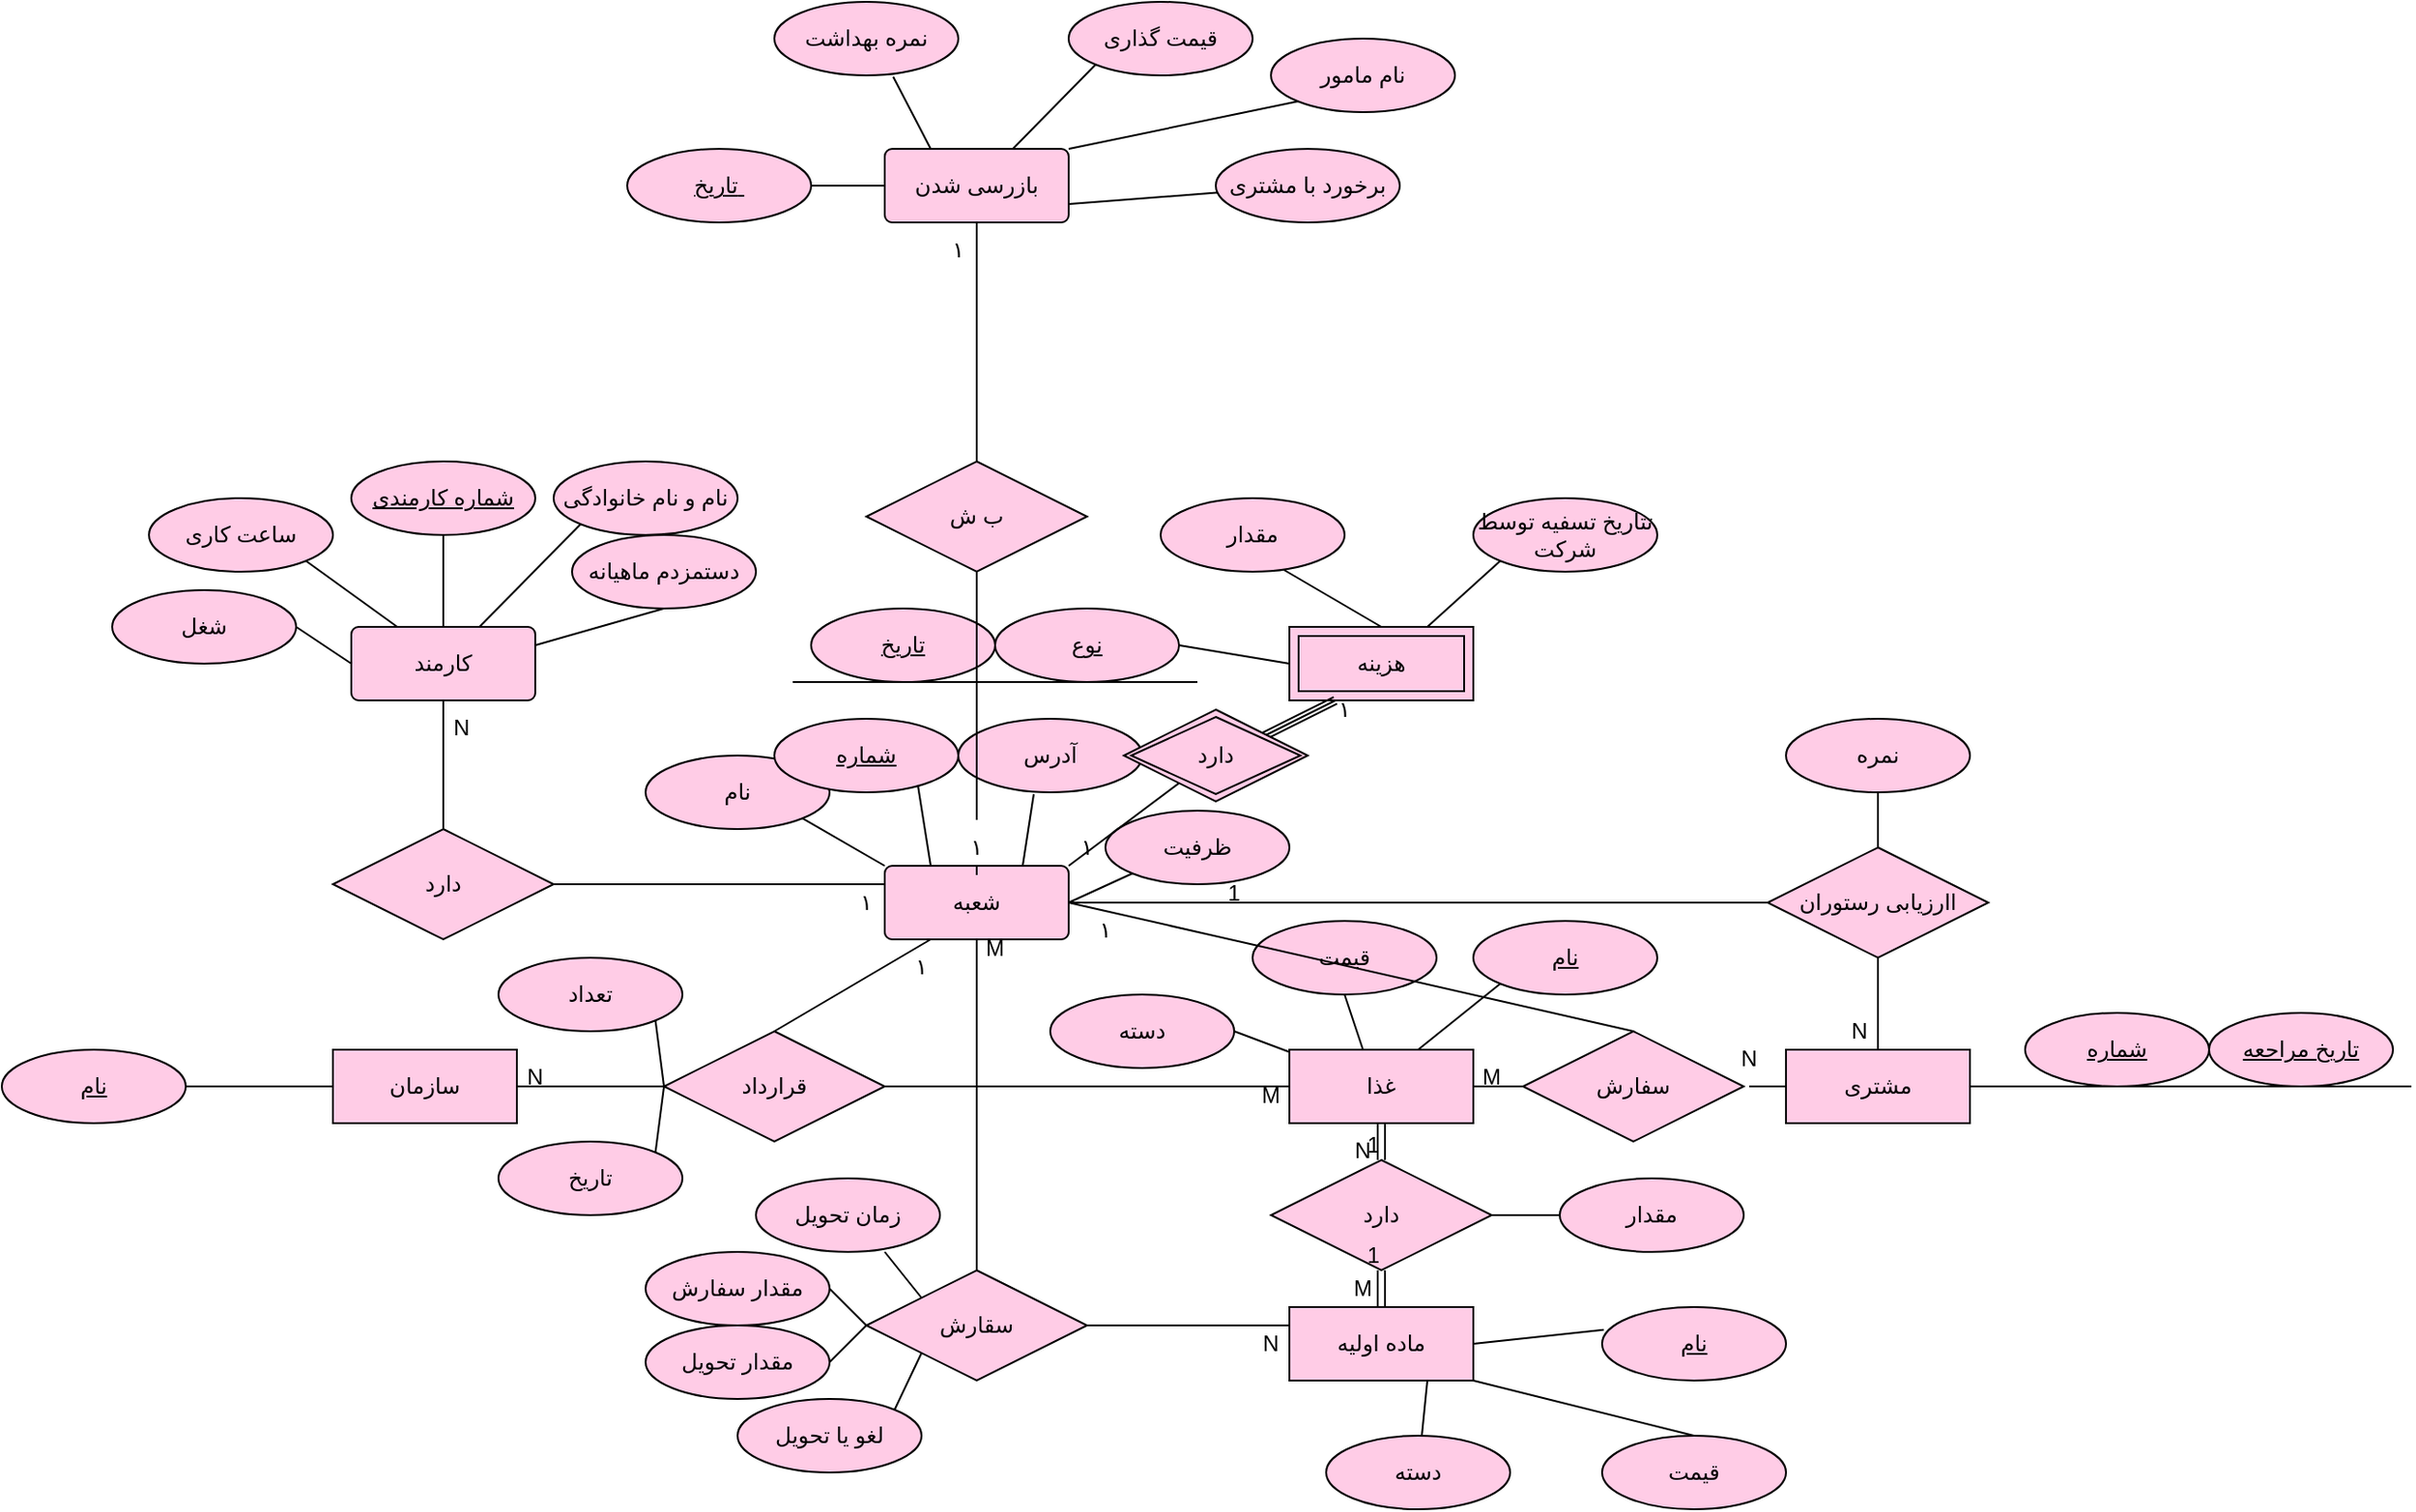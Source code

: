 <mxfile version="21.1.2" type="github">
  <diagram name="‫صفحه - 1‬" id="PZjCcUSYlcAa3TXQzlep">
    <mxGraphModel dx="1862" dy="1750" grid="1" gridSize="10" guides="1" tooltips="1" connect="1" arrows="1" fold="1" page="1" pageScale="1" pageWidth="827" pageHeight="1169" math="0" shadow="0">
      <root>
        <mxCell id="0" />
        <mxCell id="1" parent="0" />
        <mxCell id="0gLTv36TYnF1vi7v7U-2-1" value="شعبه" style="rounded=1;arcSize=10;whiteSpace=wrap;html=1;align=center;fillColor=#FFCCE6;" vertex="1" parent="1">
          <mxGeometry x="360" y="240" width="100" height="40" as="geometry" />
        </mxCell>
        <mxCell id="0gLTv36TYnF1vi7v7U-2-2" value="نام" style="ellipse;whiteSpace=wrap;html=1;align=center;fillColor=#FFCCE6;" vertex="1" parent="1">
          <mxGeometry x="230" y="180" width="100" height="40" as="geometry" />
        </mxCell>
        <mxCell id="0gLTv36TYnF1vi7v7U-2-3" value="ظرفیت" style="ellipse;whiteSpace=wrap;html=1;align=center;fillColor=#FFCCE6;" vertex="1" parent="1">
          <mxGeometry x="480" y="210" width="100" height="40" as="geometry" />
        </mxCell>
        <mxCell id="0gLTv36TYnF1vi7v7U-2-4" value="آدرس" style="ellipse;whiteSpace=wrap;html=1;align=center;fillColor=#FFCCE6;" vertex="1" parent="1">
          <mxGeometry x="400" y="160" width="100" height="40" as="geometry" />
        </mxCell>
        <mxCell id="0gLTv36TYnF1vi7v7U-2-5" value="شماره" style="ellipse;whiteSpace=wrap;html=1;align=center;fontStyle=4;fillColor=#FFCCE6;" vertex="1" parent="1">
          <mxGeometry x="300" y="160" width="100" height="40" as="geometry" />
        </mxCell>
        <mxCell id="0gLTv36TYnF1vi7v7U-2-6" value="" style="endArrow=none;html=1;rounded=0;exitX=1;exitY=1;exitDx=0;exitDy=0;entryX=0;entryY=0;entryDx=0;entryDy=0;fillColor=#FFCCE6;" edge="1" parent="1" source="0gLTv36TYnF1vi7v7U-2-2" target="0gLTv36TYnF1vi7v7U-2-1">
          <mxGeometry relative="1" as="geometry">
            <mxPoint x="330" y="260" as="sourcePoint" />
            <mxPoint x="490" y="260" as="targetPoint" />
          </mxGeometry>
        </mxCell>
        <mxCell id="0gLTv36TYnF1vi7v7U-2-7" value="" style="endArrow=none;html=1;rounded=0;exitX=0.78;exitY=0.9;exitDx=0;exitDy=0;exitPerimeter=0;entryX=0.25;entryY=0;entryDx=0;entryDy=0;fillColor=#FFCCE6;" edge="1" parent="1" source="0gLTv36TYnF1vi7v7U-2-5" target="0gLTv36TYnF1vi7v7U-2-1">
          <mxGeometry relative="1" as="geometry">
            <mxPoint x="330" y="330" as="sourcePoint" />
            <mxPoint x="490" y="330" as="targetPoint" />
          </mxGeometry>
        </mxCell>
        <mxCell id="0gLTv36TYnF1vi7v7U-2-8" value="" style="endArrow=none;html=1;rounded=0;exitX=0.41;exitY=1.025;exitDx=0;exitDy=0;exitPerimeter=0;entryX=0.75;entryY=0;entryDx=0;entryDy=0;fillColor=#FFCCE6;" edge="1" parent="1" source="0gLTv36TYnF1vi7v7U-2-4" target="0gLTv36TYnF1vi7v7U-2-1">
          <mxGeometry relative="1" as="geometry">
            <mxPoint x="330" y="330" as="sourcePoint" />
            <mxPoint x="490" y="330" as="targetPoint" />
          </mxGeometry>
        </mxCell>
        <mxCell id="0gLTv36TYnF1vi7v7U-2-9" value="" style="endArrow=none;html=1;rounded=0;exitX=0;exitY=1;exitDx=0;exitDy=0;entryX=1;entryY=0.5;entryDx=0;entryDy=0;fillColor=#FFCCE6;" edge="1" parent="1" source="0gLTv36TYnF1vi7v7U-2-3" target="0gLTv36TYnF1vi7v7U-2-1">
          <mxGeometry relative="1" as="geometry">
            <mxPoint x="330" y="330" as="sourcePoint" />
            <mxPoint x="490" y="330" as="targetPoint" />
          </mxGeometry>
        </mxCell>
        <mxCell id="0gLTv36TYnF1vi7v7U-2-10" value="غذا" style="whiteSpace=wrap;html=1;align=center;fillColor=#FFCCE6;" vertex="1" parent="1">
          <mxGeometry x="580" y="340" width="100" height="40" as="geometry" />
        </mxCell>
        <mxCell id="0gLTv36TYnF1vi7v7U-2-11" value="دسته" style="ellipse;whiteSpace=wrap;html=1;align=center;fillColor=#FFCCE6;" vertex="1" parent="1">
          <mxGeometry x="450" y="310" width="100" height="40" as="geometry" />
        </mxCell>
        <mxCell id="0gLTv36TYnF1vi7v7U-2-12" value="" style="endArrow=none;html=1;rounded=0;exitX=1;exitY=0.5;exitDx=0;exitDy=0;fillColor=#FFCCE6;" edge="1" parent="1" source="0gLTv36TYnF1vi7v7U-2-11" target="0gLTv36TYnF1vi7v7U-2-10">
          <mxGeometry relative="1" as="geometry">
            <mxPoint x="330" y="330" as="sourcePoint" />
            <mxPoint x="490" y="330" as="targetPoint" />
          </mxGeometry>
        </mxCell>
        <mxCell id="0gLTv36TYnF1vi7v7U-2-14" value="ماده اولیه" style="whiteSpace=wrap;html=1;align=center;fillColor=#FFCCE6;" vertex="1" parent="1">
          <mxGeometry x="580" y="480" width="100" height="40" as="geometry" />
        </mxCell>
        <mxCell id="0gLTv36TYnF1vi7v7U-2-15" value="دارد" style="shape=rhombus;perimeter=rhombusPerimeter;whiteSpace=wrap;html=1;align=center;fillColor=#FFCCE6;" vertex="1" parent="1">
          <mxGeometry x="570" y="400" width="120" height="60" as="geometry" />
        </mxCell>
        <mxCell id="0gLTv36TYnF1vi7v7U-2-17" value="" style="shape=link;html=1;rounded=0;exitX=0.5;exitY=0;exitDx=0;exitDy=0;entryX=0.5;entryY=1;entryDx=0;entryDy=0;fillColor=#FFCCE6;" edge="1" parent="1" source="0gLTv36TYnF1vi7v7U-2-14" target="0gLTv36TYnF1vi7v7U-2-15">
          <mxGeometry relative="1" as="geometry">
            <mxPoint x="330" y="330" as="sourcePoint" />
            <mxPoint x="490" y="330" as="targetPoint" />
          </mxGeometry>
        </mxCell>
        <mxCell id="0gLTv36TYnF1vi7v7U-2-18" value="1" style="resizable=0;html=1;whiteSpace=wrap;align=right;verticalAlign=bottom;fillColor=#FFCCE6;" connectable="0" vertex="1" parent="0gLTv36TYnF1vi7v7U-2-17">
          <mxGeometry x="1" relative="1" as="geometry" />
        </mxCell>
        <mxCell id="0gLTv36TYnF1vi7v7U-2-21" value="" style="shape=link;html=1;rounded=0;exitX=0.5;exitY=1;exitDx=0;exitDy=0;entryX=0.5;entryY=0;entryDx=0;entryDy=0;fillColor=#FFCCE6;" edge="1" parent="1" source="0gLTv36TYnF1vi7v7U-2-10" target="0gLTv36TYnF1vi7v7U-2-15">
          <mxGeometry relative="1" as="geometry">
            <mxPoint x="330" y="330" as="sourcePoint" />
            <mxPoint x="490" y="330" as="targetPoint" />
          </mxGeometry>
        </mxCell>
        <mxCell id="0gLTv36TYnF1vi7v7U-2-22" value="1" style="resizable=0;html=1;whiteSpace=wrap;align=right;verticalAlign=bottom;fillColor=#FFCCE6;" connectable="0" vertex="1" parent="0gLTv36TYnF1vi7v7U-2-21">
          <mxGeometry x="1" relative="1" as="geometry" />
        </mxCell>
        <mxCell id="0gLTv36TYnF1vi7v7U-2-23" value="مقدار" style="ellipse;whiteSpace=wrap;html=1;align=center;fillColor=#FFCCE6;" vertex="1" parent="1">
          <mxGeometry x="727" y="410" width="100" height="40" as="geometry" />
        </mxCell>
        <mxCell id="0gLTv36TYnF1vi7v7U-2-24" value="" style="endArrow=none;html=1;rounded=0;exitX=1;exitY=0.5;exitDx=0;exitDy=0;entryX=0;entryY=0.5;entryDx=0;entryDy=0;fillColor=#FFCCE6;" edge="1" parent="1" source="0gLTv36TYnF1vi7v7U-2-15" target="0gLTv36TYnF1vi7v7U-2-23">
          <mxGeometry relative="1" as="geometry">
            <mxPoint x="460" y="320" as="sourcePoint" />
            <mxPoint x="620" y="320" as="targetPoint" />
          </mxGeometry>
        </mxCell>
        <mxCell id="0gLTv36TYnF1vi7v7U-2-25" value="سقارش" style="shape=rhombus;perimeter=rhombusPerimeter;whiteSpace=wrap;html=1;align=center;fillColor=#FFCCE6;" vertex="1" parent="1">
          <mxGeometry x="350" y="460" width="120" height="60" as="geometry" />
        </mxCell>
        <mxCell id="0gLTv36TYnF1vi7v7U-2-26" value="" style="endArrow=none;html=1;rounded=0;exitX=0.5;exitY=1;exitDx=0;exitDy=0;entryX=0.5;entryY=0;entryDx=0;entryDy=0;fillColor=#FFCCE6;" edge="1" parent="1" source="0gLTv36TYnF1vi7v7U-2-1" target="0gLTv36TYnF1vi7v7U-2-25">
          <mxGeometry relative="1" as="geometry">
            <mxPoint x="460" y="320" as="sourcePoint" />
            <mxPoint x="620" y="320" as="targetPoint" />
          </mxGeometry>
        </mxCell>
        <mxCell id="0gLTv36TYnF1vi7v7U-2-27" value="" style="endArrow=none;html=1;rounded=0;exitX=1;exitY=0.5;exitDx=0;exitDy=0;fillColor=#FFCCE6;" edge="1" parent="1" source="0gLTv36TYnF1vi7v7U-2-25">
          <mxGeometry relative="1" as="geometry">
            <mxPoint x="460" y="320" as="sourcePoint" />
            <mxPoint x="580" y="490" as="targetPoint" />
          </mxGeometry>
        </mxCell>
        <mxCell id="0gLTv36TYnF1vi7v7U-2-28" value="لغو یا تحویل" style="ellipse;whiteSpace=wrap;html=1;align=center;fillColor=#FFCCE6;" vertex="1" parent="1">
          <mxGeometry x="280" y="530" width="100" height="40" as="geometry" />
        </mxCell>
        <mxCell id="0gLTv36TYnF1vi7v7U-2-29" value="زمان تحویل" style="ellipse;whiteSpace=wrap;html=1;align=center;fillColor=#FFCCE6;" vertex="1" parent="1">
          <mxGeometry x="290" y="410" width="100" height="40" as="geometry" />
        </mxCell>
        <mxCell id="0gLTv36TYnF1vi7v7U-2-30" value="مقدار تحویل" style="ellipse;whiteSpace=wrap;html=1;align=center;fillColor=#FFCCE6;" vertex="1" parent="1">
          <mxGeometry x="230" y="490" width="100" height="40" as="geometry" />
        </mxCell>
        <mxCell id="0gLTv36TYnF1vi7v7U-2-31" value="مقدار سفارش" style="ellipse;whiteSpace=wrap;html=1;align=center;fillColor=#FFCCE6;" vertex="1" parent="1">
          <mxGeometry x="230" y="450" width="100" height="40" as="geometry" />
        </mxCell>
        <mxCell id="0gLTv36TYnF1vi7v7U-2-32" value="" style="endArrow=none;html=1;rounded=0;entryX=0;entryY=0;entryDx=0;entryDy=0;fillColor=#FFCCE6;" edge="1" parent="1" target="0gLTv36TYnF1vi7v7U-2-25">
          <mxGeometry relative="1" as="geometry">
            <mxPoint x="360" y="450" as="sourcePoint" />
            <mxPoint x="610" y="390" as="targetPoint" />
          </mxGeometry>
        </mxCell>
        <mxCell id="0gLTv36TYnF1vi7v7U-2-33" value="" style="endArrow=none;html=1;rounded=0;exitX=1;exitY=0.5;exitDx=0;exitDy=0;entryX=0;entryY=0.5;entryDx=0;entryDy=0;fillColor=#FFCCE6;" edge="1" parent="1" source="0gLTv36TYnF1vi7v7U-2-31" target="0gLTv36TYnF1vi7v7U-2-25">
          <mxGeometry relative="1" as="geometry">
            <mxPoint x="450" y="390" as="sourcePoint" />
            <mxPoint x="610" y="390" as="targetPoint" />
          </mxGeometry>
        </mxCell>
        <mxCell id="0gLTv36TYnF1vi7v7U-2-34" value="" style="endArrow=none;html=1;rounded=0;exitX=1;exitY=0.5;exitDx=0;exitDy=0;entryX=0;entryY=0.5;entryDx=0;entryDy=0;fillColor=#FFCCE6;" edge="1" parent="1" source="0gLTv36TYnF1vi7v7U-2-30" target="0gLTv36TYnF1vi7v7U-2-25">
          <mxGeometry relative="1" as="geometry">
            <mxPoint x="450" y="390" as="sourcePoint" />
            <mxPoint x="610" y="390" as="targetPoint" />
          </mxGeometry>
        </mxCell>
        <mxCell id="0gLTv36TYnF1vi7v7U-2-35" value="" style="endArrow=none;html=1;rounded=0;exitX=1;exitY=0;exitDx=0;exitDy=0;entryX=0;entryY=1;entryDx=0;entryDy=0;fillColor=#FFCCE6;" edge="1" parent="1" source="0gLTv36TYnF1vi7v7U-2-28" target="0gLTv36TYnF1vi7v7U-2-25">
          <mxGeometry relative="1" as="geometry">
            <mxPoint x="450" y="390" as="sourcePoint" />
            <mxPoint x="610" y="390" as="targetPoint" />
          </mxGeometry>
        </mxCell>
        <mxCell id="0gLTv36TYnF1vi7v7U-2-36" value="قیمت" style="ellipse;whiteSpace=wrap;html=1;align=center;fillColor=#FFCCE6;" vertex="1" parent="1">
          <mxGeometry x="560" y="270" width="100" height="40" as="geometry" />
        </mxCell>
        <mxCell id="0gLTv36TYnF1vi7v7U-2-37" value="نام" style="ellipse;whiteSpace=wrap;html=1;align=center;fontStyle=4;fillColor=#FFCCE6;" vertex="1" parent="1">
          <mxGeometry x="680" y="270" width="100" height="40" as="geometry" />
        </mxCell>
        <mxCell id="0gLTv36TYnF1vi7v7U-2-38" value="" style="endArrow=none;html=1;rounded=0;exitX=0.5;exitY=1;exitDx=0;exitDy=0;fillColor=#FFCCE6;" edge="1" parent="1" source="0gLTv36TYnF1vi7v7U-2-36">
          <mxGeometry relative="1" as="geometry">
            <mxPoint x="450" y="390" as="sourcePoint" />
            <mxPoint x="620" y="340" as="targetPoint" />
          </mxGeometry>
        </mxCell>
        <mxCell id="0gLTv36TYnF1vi7v7U-2-39" value="" style="endArrow=none;html=1;rounded=0;exitX=0;exitY=1;exitDx=0;exitDy=0;fillColor=#FFCCE6;" edge="1" parent="1" source="0gLTv36TYnF1vi7v7U-2-37">
          <mxGeometry relative="1" as="geometry">
            <mxPoint x="450" y="390" as="sourcePoint" />
            <mxPoint x="650" y="340" as="targetPoint" />
          </mxGeometry>
        </mxCell>
        <mxCell id="0gLTv36TYnF1vi7v7U-2-40" value="مشتری" style="whiteSpace=wrap;html=1;align=center;fillColor=#FFCCE6;" vertex="1" parent="1">
          <mxGeometry x="850" y="340" width="100" height="40" as="geometry" />
        </mxCell>
        <mxCell id="0gLTv36TYnF1vi7v7U-2-41" value="سفارش" style="shape=rhombus;perimeter=rhombusPerimeter;whiteSpace=wrap;html=1;align=center;fillColor=#FFCCE6;" vertex="1" parent="1">
          <mxGeometry x="707" y="330" width="120" height="60" as="geometry" />
        </mxCell>
        <mxCell id="0gLTv36TYnF1vi7v7U-2-42" value="" style="endArrow=none;html=1;rounded=0;exitX=1;exitY=0.5;exitDx=0;exitDy=0;fillColor=#FFCCE6;" edge="1" parent="1" source="0gLTv36TYnF1vi7v7U-2-10" target="0gLTv36TYnF1vi7v7U-2-41">
          <mxGeometry relative="1" as="geometry">
            <mxPoint x="450" y="390" as="sourcePoint" />
            <mxPoint x="610" y="390" as="targetPoint" />
          </mxGeometry>
        </mxCell>
        <mxCell id="0gLTv36TYnF1vi7v7U-2-43" value="" style="endArrow=none;html=1;rounded=0;entryX=0;entryY=0.5;entryDx=0;entryDy=0;fillColor=#FFCCE6;" edge="1" parent="1" target="0gLTv36TYnF1vi7v7U-2-40">
          <mxGeometry relative="1" as="geometry">
            <mxPoint x="830" y="360" as="sourcePoint" />
            <mxPoint x="610" y="390" as="targetPoint" />
          </mxGeometry>
        </mxCell>
        <mxCell id="0gLTv36TYnF1vi7v7U-2-44" value="اارزیابی رستوران" style="shape=rhombus;perimeter=rhombusPerimeter;whiteSpace=wrap;html=1;align=center;fillColor=#FFCCE6;" vertex="1" parent="1">
          <mxGeometry x="840" y="230" width="120" height="60" as="geometry" />
        </mxCell>
        <mxCell id="0gLTv36TYnF1vi7v7U-2-45" value="" style="endArrow=none;html=1;rounded=0;exitX=1;exitY=0.5;exitDx=0;exitDy=0;entryX=0;entryY=0.5;entryDx=0;entryDy=0;fillColor=#FFCCE6;" edge="1" parent="1" source="0gLTv36TYnF1vi7v7U-2-1" target="0gLTv36TYnF1vi7v7U-2-44">
          <mxGeometry relative="1" as="geometry">
            <mxPoint x="450" y="390" as="sourcePoint" />
            <mxPoint x="610" y="390" as="targetPoint" />
          </mxGeometry>
        </mxCell>
        <mxCell id="0gLTv36TYnF1vi7v7U-2-46" value="" style="endArrow=none;html=1;rounded=0;exitX=0.5;exitY=1;exitDx=0;exitDy=0;entryX=0.5;entryY=0;entryDx=0;entryDy=0;fillColor=#FFCCE6;" edge="1" parent="1" source="0gLTv36TYnF1vi7v7U-2-44" target="0gLTv36TYnF1vi7v7U-2-40">
          <mxGeometry relative="1" as="geometry">
            <mxPoint x="450" y="390" as="sourcePoint" />
            <mxPoint x="610" y="390" as="targetPoint" />
          </mxGeometry>
        </mxCell>
        <mxCell id="0gLTv36TYnF1vi7v7U-2-47" value="نمره" style="ellipse;whiteSpace=wrap;html=1;align=center;fillColor=#FFCCE6;" vertex="1" parent="1">
          <mxGeometry x="850" y="160" width="100" height="40" as="geometry" />
        </mxCell>
        <mxCell id="0gLTv36TYnF1vi7v7U-2-48" value="" style="endArrow=none;html=1;rounded=0;exitX=0.5;exitY=1;exitDx=0;exitDy=0;entryX=0.5;entryY=0;entryDx=0;entryDy=0;fillColor=#FFCCE6;" edge="1" parent="1" source="0gLTv36TYnF1vi7v7U-2-47" target="0gLTv36TYnF1vi7v7U-2-44">
          <mxGeometry relative="1" as="geometry">
            <mxPoint x="450" y="390" as="sourcePoint" />
            <mxPoint x="610" y="390" as="targetPoint" />
          </mxGeometry>
        </mxCell>
        <mxCell id="0gLTv36TYnF1vi7v7U-2-49" value="سازمان" style="whiteSpace=wrap;html=1;align=center;fillColor=#FFCCE6;" vertex="1" parent="1">
          <mxGeometry x="60" y="340" width="100" height="40" as="geometry" />
        </mxCell>
        <mxCell id="0gLTv36TYnF1vi7v7U-2-50" value="قرارداد" style="shape=rhombus;perimeter=rhombusPerimeter;whiteSpace=wrap;html=1;align=center;fillColor=#FFCCE6;" vertex="1" parent="1">
          <mxGeometry x="240" y="330" width="120" height="60" as="geometry" />
        </mxCell>
        <mxCell id="0gLTv36TYnF1vi7v7U-2-51" value="" style="endArrow=none;html=1;rounded=0;exitX=1;exitY=0.5;exitDx=0;exitDy=0;entryX=0;entryY=0.5;entryDx=0;entryDy=0;fillColor=#FFCCE6;" edge="1" parent="1" source="0gLTv36TYnF1vi7v7U-2-49" target="0gLTv36TYnF1vi7v7U-2-50">
          <mxGeometry relative="1" as="geometry">
            <mxPoint x="290" y="290" as="sourcePoint" />
            <mxPoint x="450" y="290" as="targetPoint" />
          </mxGeometry>
        </mxCell>
        <mxCell id="0gLTv36TYnF1vi7v7U-2-52" value="" style="endArrow=none;html=1;rounded=0;exitX=1;exitY=0.5;exitDx=0;exitDy=0;entryX=0;entryY=0.5;entryDx=0;entryDy=0;fillColor=#FFCCE6;" edge="1" parent="1" source="0gLTv36TYnF1vi7v7U-2-50" target="0gLTv36TYnF1vi7v7U-2-10">
          <mxGeometry relative="1" as="geometry">
            <mxPoint x="290" y="290" as="sourcePoint" />
            <mxPoint x="450" y="290" as="targetPoint" />
          </mxGeometry>
        </mxCell>
        <mxCell id="0gLTv36TYnF1vi7v7U-2-53" value="" style="endArrow=none;html=1;rounded=0;exitX=0.5;exitY=0;exitDx=0;exitDy=0;entryX=0.25;entryY=1;entryDx=0;entryDy=0;fillColor=#FFCCE6;" edge="1" parent="1" source="0gLTv36TYnF1vi7v7U-2-50" target="0gLTv36TYnF1vi7v7U-2-1">
          <mxGeometry relative="1" as="geometry">
            <mxPoint x="290" y="290" as="sourcePoint" />
            <mxPoint x="450" y="290" as="targetPoint" />
          </mxGeometry>
        </mxCell>
        <mxCell id="0gLTv36TYnF1vi7v7U-2-54" value="" style="endArrow=none;html=1;rounded=0;entryX=0.5;entryY=0;entryDx=0;entryDy=0;fillColor=#FFCCE6;" edge="1" parent="1" target="0gLTv36TYnF1vi7v7U-2-41">
          <mxGeometry relative="1" as="geometry">
            <mxPoint x="460" y="260" as="sourcePoint" />
            <mxPoint x="640" y="290" as="targetPoint" />
          </mxGeometry>
        </mxCell>
        <mxCell id="0gLTv36TYnF1vi7v7U-2-55" value="تاریخ" style="ellipse;whiteSpace=wrap;html=1;align=center;fillColor=#FFCCE6;" vertex="1" parent="1">
          <mxGeometry x="150" y="390" width="100" height="40" as="geometry" />
        </mxCell>
        <mxCell id="0gLTv36TYnF1vi7v7U-2-56" value="تعداد" style="ellipse;whiteSpace=wrap;html=1;align=center;fillColor=#FFCCE6;" vertex="1" parent="1">
          <mxGeometry x="150" y="290" width="100" height="40" as="geometry" />
        </mxCell>
        <mxCell id="0gLTv36TYnF1vi7v7U-2-57" value="" style="endArrow=none;html=1;rounded=0;exitX=1;exitY=0;exitDx=0;exitDy=0;entryX=1;entryY=1;entryDx=0;entryDy=0;fillColor=#FFCCE6;" edge="1" parent="1" source="0gLTv36TYnF1vi7v7U-2-55" target="0gLTv36TYnF1vi7v7U-2-56">
          <mxGeometry relative="1" as="geometry">
            <mxPoint x="420" y="420" as="sourcePoint" />
            <mxPoint x="270" y="310" as="targetPoint" />
            <Array as="points">
              <mxPoint x="240" y="360" />
            </Array>
          </mxGeometry>
        </mxCell>
        <mxCell id="0gLTv36TYnF1vi7v7U-2-58" value="هزینه" style="whiteSpace=wrap;html=1;align=center;fillColor=#FFCCE6;" vertex="1" parent="1">
          <mxGeometry x="580" y="110" width="100" height="40" as="geometry" />
        </mxCell>
        <mxCell id="0gLTv36TYnF1vi7v7U-2-60" value="نوع" style="ellipse;whiteSpace=wrap;html=1;align=center;fontStyle=4;fillColor=#FFCCE6;" vertex="1" parent="1">
          <mxGeometry x="420" y="100" width="100" height="40" as="geometry" />
        </mxCell>
        <mxCell id="0gLTv36TYnF1vi7v7U-2-61" value="تاریخ" style="ellipse;whiteSpace=wrap;html=1;align=center;fontStyle=4;fillColor=#FFCCE6;" vertex="1" parent="1">
          <mxGeometry x="320" y="100" width="100" height="40" as="geometry" />
        </mxCell>
        <mxCell id="0gLTv36TYnF1vi7v7U-2-62" value="مقدار" style="ellipse;whiteSpace=wrap;html=1;align=center;fillColor=#FFCCE6;" vertex="1" parent="1">
          <mxGeometry x="510" y="40" width="100" height="40" as="geometry" />
        </mxCell>
        <mxCell id="0gLTv36TYnF1vi7v7U-2-63" value="" style="endArrow=none;html=1;rounded=0;exitX=1;exitY=0.5;exitDx=0;exitDy=0;entryX=0;entryY=0.5;entryDx=0;entryDy=0;fillColor=#FFCCE6;" edge="1" parent="1" source="0gLTv36TYnF1vi7v7U-2-60" target="0gLTv36TYnF1vi7v7U-2-58">
          <mxGeometry relative="1" as="geometry">
            <mxPoint x="420" y="260" as="sourcePoint" />
            <mxPoint x="580" y="260" as="targetPoint" />
          </mxGeometry>
        </mxCell>
        <mxCell id="0gLTv36TYnF1vi7v7U-2-64" value="" style="endArrow=none;html=1;rounded=0;exitX=0.67;exitY=0.975;exitDx=0;exitDy=0;exitPerimeter=0;entryX=0.5;entryY=0;entryDx=0;entryDy=0;fillColor=#FFCCE6;" edge="1" parent="1" source="0gLTv36TYnF1vi7v7U-2-62" target="0gLTv36TYnF1vi7v7U-2-58">
          <mxGeometry relative="1" as="geometry">
            <mxPoint x="420" y="260" as="sourcePoint" />
            <mxPoint x="580" y="260" as="targetPoint" />
          </mxGeometry>
        </mxCell>
        <mxCell id="0gLTv36TYnF1vi7v7U-2-65" value="" style="endArrow=none;html=1;rounded=0;fillColor=#FFCCE6;" edge="1" parent="1">
          <mxGeometry relative="1" as="geometry">
            <mxPoint x="310" y="140" as="sourcePoint" />
            <mxPoint x="530" y="140" as="targetPoint" />
          </mxGeometry>
        </mxCell>
        <mxCell id="0gLTv36TYnF1vi7v7U-2-66" value="" style="endArrow=none;html=1;rounded=0;exitX=1;exitY=0;exitDx=0;exitDy=0;fillColor=#FFCCE6;" edge="1" parent="1" source="0gLTv36TYnF1vi7v7U-2-1">
          <mxGeometry relative="1" as="geometry">
            <mxPoint x="420" y="260" as="sourcePoint" />
            <mxPoint x="522.609" y="193.043" as="targetPoint" />
          </mxGeometry>
        </mxCell>
        <mxCell id="0gLTv36TYnF1vi7v7U-2-68" value="" style="endArrow=none;html=1;rounded=0;exitX=1;exitY=0;exitDx=0;exitDy=0;entryX=0.25;entryY=1;entryDx=0;entryDy=0;fillColor=#FFCCE6;" edge="1" parent="1" target="0gLTv36TYnF1vi7v7U-2-58">
          <mxGeometry relative="1" as="geometry">
            <mxPoint x="565" y="170" as="sourcePoint" />
            <mxPoint x="580" y="260" as="targetPoint" />
          </mxGeometry>
        </mxCell>
        <mxCell id="0gLTv36TYnF1vi7v7U-2-69" value="تتاریخ تسفیه توسط شرکت" style="ellipse;whiteSpace=wrap;html=1;align=center;fillColor=#FFCCE6;" vertex="1" parent="1">
          <mxGeometry x="680" y="40" width="100" height="40" as="geometry" />
        </mxCell>
        <mxCell id="0gLTv36TYnF1vi7v7U-2-70" value="" style="endArrow=none;html=1;rounded=0;exitX=0.75;exitY=0;exitDx=0;exitDy=0;entryX=0;entryY=1;entryDx=0;entryDy=0;fillColor=#FFCCE6;" edge="1" parent="1" source="0gLTv36TYnF1vi7v7U-2-58" target="0gLTv36TYnF1vi7v7U-2-69">
          <mxGeometry relative="1" as="geometry">
            <mxPoint x="420" y="250" as="sourcePoint" />
            <mxPoint x="580" y="250" as="targetPoint" />
          </mxGeometry>
        </mxCell>
        <mxCell id="0gLTv36TYnF1vi7v7U-2-71" value="هزینه" style="shape=ext;margin=3;double=1;whiteSpace=wrap;html=1;align=center;fillColor=#FFCCE6;" vertex="1" parent="1">
          <mxGeometry x="580" y="110" width="100" height="40" as="geometry" />
        </mxCell>
        <mxCell id="0gLTv36TYnF1vi7v7U-2-72" value="" style="shape=link;html=1;rounded=0;exitX=1;exitY=0;exitDx=0;exitDy=0;entryX=0.25;entryY=1;entryDx=0;entryDy=0;fillColor=#FFCCE6;" edge="1" parent="1" target="0gLTv36TYnF1vi7v7U-2-71">
          <mxGeometry relative="1" as="geometry">
            <mxPoint x="565" y="170" as="sourcePoint" />
            <mxPoint x="580" y="250" as="targetPoint" />
          </mxGeometry>
        </mxCell>
        <mxCell id="0gLTv36TYnF1vi7v7U-2-75" value="دارد" style="shape=rhombus;double=1;perimeter=rhombusPerimeter;whiteSpace=wrap;html=1;align=center;fillColor=#FFCCE6;" vertex="1" parent="1">
          <mxGeometry x="490" y="155" width="100" height="50" as="geometry" />
        </mxCell>
        <mxCell id="0gLTv36TYnF1vi7v7U-2-76" value="کارمند" style="rounded=1;arcSize=10;whiteSpace=wrap;html=1;align=center;fillColor=#FFCCE6;" vertex="1" parent="1">
          <mxGeometry x="70" y="110" width="100" height="40" as="geometry" />
        </mxCell>
        <mxCell id="0gLTv36TYnF1vi7v7U-2-77" value="نام و نام خانوادگی" style="ellipse;whiteSpace=wrap;html=1;align=center;fillColor=#FFCCE6;" vertex="1" parent="1">
          <mxGeometry x="180" y="20" width="100" height="40" as="geometry" />
        </mxCell>
        <mxCell id="0gLTv36TYnF1vi7v7U-2-78" value="شماره کارمندی" style="ellipse;whiteSpace=wrap;html=1;align=center;fontStyle=4;fillColor=#FFCCE6;" vertex="1" parent="1">
          <mxGeometry x="70" y="20" width="100" height="40" as="geometry" />
        </mxCell>
        <mxCell id="0gLTv36TYnF1vi7v7U-2-79" value="شغل" style="ellipse;whiteSpace=wrap;html=1;align=center;fillColor=#FFCCE6;" vertex="1" parent="1">
          <mxGeometry x="-60" y="90" width="100" height="40" as="geometry" />
        </mxCell>
        <mxCell id="0gLTv36TYnF1vi7v7U-2-80" value="ساعت کاری" style="ellipse;whiteSpace=wrap;html=1;align=center;fillColor=#FFCCE6;" vertex="1" parent="1">
          <mxGeometry x="-40" y="40" width="100" height="40" as="geometry" />
        </mxCell>
        <mxCell id="0gLTv36TYnF1vi7v7U-2-81" value="دستمزدم ماهیانه" style="ellipse;whiteSpace=wrap;html=1;align=center;fillColor=#FFCCE6;" vertex="1" parent="1">
          <mxGeometry x="190" y="60" width="100" height="40" as="geometry" />
        </mxCell>
        <mxCell id="0gLTv36TYnF1vi7v7U-2-82" value="" style="endArrow=none;html=1;rounded=0;exitX=1;exitY=0.5;exitDx=0;exitDy=0;entryX=0;entryY=0.5;entryDx=0;entryDy=0;fillColor=#FFCCE6;" edge="1" parent="1" source="0gLTv36TYnF1vi7v7U-2-79" target="0gLTv36TYnF1vi7v7U-2-76">
          <mxGeometry relative="1" as="geometry">
            <mxPoint x="340" y="250" as="sourcePoint" />
            <mxPoint x="500" y="250" as="targetPoint" />
          </mxGeometry>
        </mxCell>
        <mxCell id="0gLTv36TYnF1vi7v7U-2-83" value="" style="endArrow=none;html=1;rounded=0;exitX=1;exitY=1;exitDx=0;exitDy=0;entryX=0.25;entryY=0;entryDx=0;entryDy=0;fillColor=#FFCCE6;" edge="1" parent="1" source="0gLTv36TYnF1vi7v7U-2-80" target="0gLTv36TYnF1vi7v7U-2-76">
          <mxGeometry relative="1" as="geometry">
            <mxPoint x="340" y="250" as="sourcePoint" />
            <mxPoint x="500" y="250" as="targetPoint" />
          </mxGeometry>
        </mxCell>
        <mxCell id="0gLTv36TYnF1vi7v7U-2-84" value="" style="endArrow=none;html=1;rounded=0;exitX=0.5;exitY=1;exitDx=0;exitDy=0;entryX=0.5;entryY=0;entryDx=0;entryDy=0;fillColor=#FFCCE6;" edge="1" parent="1" source="0gLTv36TYnF1vi7v7U-2-78" target="0gLTv36TYnF1vi7v7U-2-76">
          <mxGeometry relative="1" as="geometry">
            <mxPoint x="340" y="250" as="sourcePoint" />
            <mxPoint x="500" y="250" as="targetPoint" />
          </mxGeometry>
        </mxCell>
        <mxCell id="0gLTv36TYnF1vi7v7U-2-85" value="" style="endArrow=none;html=1;rounded=0;exitX=0;exitY=1;exitDx=0;exitDy=0;fillColor=#FFCCE6;" edge="1" parent="1" source="0gLTv36TYnF1vi7v7U-2-77" target="0gLTv36TYnF1vi7v7U-2-76">
          <mxGeometry relative="1" as="geometry">
            <mxPoint x="340" y="250" as="sourcePoint" />
            <mxPoint x="500" y="250" as="targetPoint" />
          </mxGeometry>
        </mxCell>
        <mxCell id="0gLTv36TYnF1vi7v7U-2-86" value="" style="endArrow=none;html=1;rounded=0;exitX=0.5;exitY=1;exitDx=0;exitDy=0;entryX=1;entryY=0.25;entryDx=0;entryDy=0;fillColor=#FFCCE6;" edge="1" parent="1" source="0gLTv36TYnF1vi7v7U-2-81" target="0gLTv36TYnF1vi7v7U-2-76">
          <mxGeometry relative="1" as="geometry">
            <mxPoint x="340" y="250" as="sourcePoint" />
            <mxPoint x="500" y="250" as="targetPoint" />
          </mxGeometry>
        </mxCell>
        <mxCell id="0gLTv36TYnF1vi7v7U-2-87" value="دارد" style="shape=rhombus;perimeter=rhombusPerimeter;whiteSpace=wrap;html=1;align=center;fillColor=#FFCCE6;" vertex="1" parent="1">
          <mxGeometry x="60" y="220" width="120" height="60" as="geometry" />
        </mxCell>
        <mxCell id="0gLTv36TYnF1vi7v7U-2-88" value="" style="endArrow=none;html=1;rounded=0;exitX=1;exitY=0.5;exitDx=0;exitDy=0;fillColor=#FFCCE6;" edge="1" parent="1" source="0gLTv36TYnF1vi7v7U-2-87">
          <mxGeometry relative="1" as="geometry">
            <mxPoint x="340" y="250" as="sourcePoint" />
            <mxPoint x="360" y="250" as="targetPoint" />
          </mxGeometry>
        </mxCell>
        <mxCell id="0gLTv36TYnF1vi7v7U-2-89" value="" style="endArrow=none;html=1;rounded=0;entryX=0.5;entryY=1;entryDx=0;entryDy=0;fillColor=#FFCCE6;" edge="1" parent="1" source="0gLTv36TYnF1vi7v7U-2-87" target="0gLTv36TYnF1vi7v7U-2-76">
          <mxGeometry relative="1" as="geometry">
            <mxPoint x="340" y="250" as="sourcePoint" />
            <mxPoint x="500" y="250" as="targetPoint" />
          </mxGeometry>
        </mxCell>
        <mxCell id="0gLTv36TYnF1vi7v7U-2-90" value="بازرسی شدن" style="rounded=1;arcSize=10;whiteSpace=wrap;html=1;align=center;fillColor=#FFCCE6;" vertex="1" parent="1">
          <mxGeometry x="360" y="-150" width="100" height="40" as="geometry" />
        </mxCell>
        <mxCell id="0gLTv36TYnF1vi7v7U-2-91" value="ب ش" style="shape=rhombus;perimeter=rhombusPerimeter;whiteSpace=wrap;html=1;align=center;fillColor=#FFCCE6;" vertex="1" parent="1">
          <mxGeometry x="350" y="20" width="120" height="60" as="geometry" />
        </mxCell>
        <mxCell id="0gLTv36TYnF1vi7v7U-2-92" value="" style="endArrow=none;html=1;rounded=0;exitX=0.5;exitY=1;exitDx=0;exitDy=0;entryX=0.5;entryY=0;entryDx=0;entryDy=0;fillColor=#FFCCE6;" edge="1" parent="1" source="0gLTv36TYnF1vi7v7U-2-90" target="0gLTv36TYnF1vi7v7U-2-91">
          <mxGeometry relative="1" as="geometry">
            <mxPoint x="420" y="140" as="sourcePoint" />
            <mxPoint x="580" y="140" as="targetPoint" />
          </mxGeometry>
        </mxCell>
        <mxCell id="0gLTv36TYnF1vi7v7U-2-93" value="" style="endArrow=none;html=1;rounded=0;exitX=0.5;exitY=1;exitDx=0;exitDy=0;entryX=0.5;entryY=0;entryDx=0;entryDy=0;fillColor=#FFCCE6;" edge="1" parent="1" source="0gLTv36TYnF1vi7v7U-2-118" target="0gLTv36TYnF1vi7v7U-2-1">
          <mxGeometry relative="1" as="geometry">
            <mxPoint x="420" y="140" as="sourcePoint" />
            <mxPoint x="580" y="140" as="targetPoint" />
          </mxGeometry>
        </mxCell>
        <mxCell id="0gLTv36TYnF1vi7v7U-2-94" value="&lt;u&gt;تاریخ&amp;nbsp;&lt;/u&gt;" style="ellipse;whiteSpace=wrap;html=1;align=center;fillColor=#FFCCE6;" vertex="1" parent="1">
          <mxGeometry x="220" y="-150" width="100" height="40" as="geometry" />
        </mxCell>
        <mxCell id="0gLTv36TYnF1vi7v7U-2-96" value="نمره بهداشت" style="ellipse;whiteSpace=wrap;html=1;align=center;fillColor=#FFCCE6;" vertex="1" parent="1">
          <mxGeometry x="300" y="-230" width="100" height="40" as="geometry" />
        </mxCell>
        <mxCell id="0gLTv36TYnF1vi7v7U-2-97" value="قیمت گذاری" style="ellipse;whiteSpace=wrap;html=1;align=center;fillColor=#FFCCE6;" vertex="1" parent="1">
          <mxGeometry x="460" y="-230" width="100" height="40" as="geometry" />
        </mxCell>
        <mxCell id="0gLTv36TYnF1vi7v7U-2-98" value="برخورد با مشتری" style="ellipse;whiteSpace=wrap;html=1;align=center;fillColor=#FFCCE6;" vertex="1" parent="1">
          <mxGeometry x="540" y="-150" width="100" height="40" as="geometry" />
        </mxCell>
        <mxCell id="0gLTv36TYnF1vi7v7U-2-99" value="" style="endArrow=none;html=1;rounded=0;exitX=1;exitY=0.5;exitDx=0;exitDy=0;entryX=0;entryY=0.5;entryDx=0;entryDy=0;fillColor=#FFCCE6;" edge="1" parent="1" source="0gLTv36TYnF1vi7v7U-2-94" target="0gLTv36TYnF1vi7v7U-2-90">
          <mxGeometry relative="1" as="geometry">
            <mxPoint x="420" y="140" as="sourcePoint" />
            <mxPoint x="580" y="140" as="targetPoint" />
          </mxGeometry>
        </mxCell>
        <mxCell id="0gLTv36TYnF1vi7v7U-2-100" value="" style="endArrow=none;html=1;rounded=0;exitX=0.646;exitY=1.018;exitDx=0;exitDy=0;exitPerimeter=0;entryX=0.25;entryY=0;entryDx=0;entryDy=0;fillColor=#FFCCE6;" edge="1" parent="1" source="0gLTv36TYnF1vi7v7U-2-96" target="0gLTv36TYnF1vi7v7U-2-90">
          <mxGeometry relative="1" as="geometry">
            <mxPoint x="420" y="140" as="sourcePoint" />
            <mxPoint x="580" y="140" as="targetPoint" />
          </mxGeometry>
        </mxCell>
        <mxCell id="0gLTv36TYnF1vi7v7U-2-101" value="" style="endArrow=none;html=1;rounded=0;exitX=0;exitY=1;exitDx=0;exitDy=0;fillColor=#FFCCE6;" edge="1" parent="1" source="0gLTv36TYnF1vi7v7U-2-97" target="0gLTv36TYnF1vi7v7U-2-90">
          <mxGeometry relative="1" as="geometry">
            <mxPoint x="420" y="140" as="sourcePoint" />
            <mxPoint x="580" y="140" as="targetPoint" />
          </mxGeometry>
        </mxCell>
        <mxCell id="0gLTv36TYnF1vi7v7U-2-102" value="" style="endArrow=none;html=1;rounded=0;entryX=1;entryY=0.75;entryDx=0;entryDy=0;fillColor=#FFCCE6;" edge="1" parent="1" source="0gLTv36TYnF1vi7v7U-2-98" target="0gLTv36TYnF1vi7v7U-2-90">
          <mxGeometry relative="1" as="geometry">
            <mxPoint x="420" y="140" as="sourcePoint" />
            <mxPoint x="580" y="140" as="targetPoint" />
          </mxGeometry>
        </mxCell>
        <mxCell id="0gLTv36TYnF1vi7v7U-2-103" value="شماره" style="ellipse;whiteSpace=wrap;html=1;align=center;fontStyle=4;fillColor=#FFCCE6;" vertex="1" parent="1">
          <mxGeometry x="980" y="320" width="100" height="40" as="geometry" />
        </mxCell>
        <mxCell id="0gLTv36TYnF1vi7v7U-2-104" value="تاریخ مراجعه" style="ellipse;whiteSpace=wrap;html=1;align=center;fontStyle=4;fillColor=#FFCCE6;" vertex="1" parent="1">
          <mxGeometry x="1080" y="320" width="100" height="40" as="geometry" />
        </mxCell>
        <mxCell id="0gLTv36TYnF1vi7v7U-2-105" value="" style="endArrow=none;html=1;rounded=0;entryX=1;entryY=0.5;entryDx=0;entryDy=0;fillColor=#FFCCE6;" edge="1" parent="1" target="0gLTv36TYnF1vi7v7U-2-40">
          <mxGeometry relative="1" as="geometry">
            <mxPoint x="1190" y="360" as="sourcePoint" />
            <mxPoint x="580" y="300" as="targetPoint" />
          </mxGeometry>
        </mxCell>
        <mxCell id="0gLTv36TYnF1vi7v7U-2-107" value="نام" style="ellipse;whiteSpace=wrap;html=1;align=center;fontStyle=4;fillColor=#FFCCE6;" vertex="1" parent="1">
          <mxGeometry x="750" y="480" width="100" height="40" as="geometry" />
        </mxCell>
        <mxCell id="0gLTv36TYnF1vi7v7U-2-108" value="قیمت" style="ellipse;whiteSpace=wrap;html=1;align=center;fillColor=#FFCCE6;" vertex="1" parent="1">
          <mxGeometry x="750" y="550" width="100" height="40" as="geometry" />
        </mxCell>
        <mxCell id="0gLTv36TYnF1vi7v7U-2-109" value="دسته" style="ellipse;whiteSpace=wrap;html=1;align=center;fillColor=#FFCCE6;" vertex="1" parent="1">
          <mxGeometry x="600" y="550" width="100" height="40" as="geometry" />
        </mxCell>
        <mxCell id="0gLTv36TYnF1vi7v7U-2-110" value="" style="endArrow=none;html=1;rounded=0;exitX=0.75;exitY=1;exitDx=0;exitDy=0;fillColor=#FFCCE6;" edge="1" parent="1" source="0gLTv36TYnF1vi7v7U-2-14" target="0gLTv36TYnF1vi7v7U-2-109">
          <mxGeometry relative="1" as="geometry">
            <mxPoint x="500" y="470" as="sourcePoint" />
            <mxPoint x="660" y="470" as="targetPoint" />
          </mxGeometry>
        </mxCell>
        <mxCell id="0gLTv36TYnF1vi7v7U-2-111" value="" style="endArrow=none;html=1;rounded=0;exitX=0.5;exitY=0;exitDx=0;exitDy=0;entryX=1;entryY=1;entryDx=0;entryDy=0;fillColor=#FFCCE6;" edge="1" parent="1" source="0gLTv36TYnF1vi7v7U-2-108" target="0gLTv36TYnF1vi7v7U-2-14">
          <mxGeometry relative="1" as="geometry">
            <mxPoint x="500" y="470" as="sourcePoint" />
            <mxPoint x="660" y="470" as="targetPoint" />
          </mxGeometry>
        </mxCell>
        <mxCell id="0gLTv36TYnF1vi7v7U-2-112" value="" style="endArrow=none;html=1;rounded=0;entryX=0.009;entryY=0.309;entryDx=0;entryDy=0;entryPerimeter=0;exitX=1;exitY=0.5;exitDx=0;exitDy=0;fillColor=#FFCCE6;" edge="1" parent="1" source="0gLTv36TYnF1vi7v7U-2-14" target="0gLTv36TYnF1vi7v7U-2-107">
          <mxGeometry relative="1" as="geometry">
            <mxPoint x="500" y="470" as="sourcePoint" />
            <mxPoint x="660" y="470" as="targetPoint" />
          </mxGeometry>
        </mxCell>
        <mxCell id="0gLTv36TYnF1vi7v7U-2-113" value="نام" style="ellipse;whiteSpace=wrap;html=1;align=center;fontStyle=4;fillColor=#FFCCE6;" vertex="1" parent="1">
          <mxGeometry x="-120" y="340" width="100" height="40" as="geometry" />
        </mxCell>
        <mxCell id="0gLTv36TYnF1vi7v7U-2-114" value="" style="endArrow=none;html=1;rounded=0;exitX=1;exitY=0.5;exitDx=0;exitDy=0;entryX=0;entryY=0.5;entryDx=0;entryDy=0;fillColor=#FFCCE6;" edge="1" parent="1" source="0gLTv36TYnF1vi7v7U-2-113" target="0gLTv36TYnF1vi7v7U-2-49">
          <mxGeometry relative="1" as="geometry">
            <mxPoint x="270" y="470" as="sourcePoint" />
            <mxPoint x="430" y="470" as="targetPoint" />
          </mxGeometry>
        </mxCell>
        <mxCell id="0gLTv36TYnF1vi7v7U-2-115" value="۱" style="text;strokeColor=none;align=center;fillColor=none;html=1;verticalAlign=middle;whiteSpace=wrap;rounded=0;" vertex="1" parent="1">
          <mxGeometry x="370" y="-110" width="60" height="30" as="geometry" />
        </mxCell>
        <mxCell id="0gLTv36TYnF1vi7v7U-2-116" value="نام مامور" style="ellipse;whiteSpace=wrap;html=1;align=center;fillColor=#FFCCE6;" vertex="1" parent="1">
          <mxGeometry x="570" y="-210" width="100" height="40" as="geometry" />
        </mxCell>
        <mxCell id="0gLTv36TYnF1vi7v7U-2-117" value="" style="endArrow=none;html=1;rounded=0;exitX=1;exitY=0;exitDx=0;exitDy=0;entryX=0;entryY=1;entryDx=0;entryDy=0;" edge="1" parent="1" source="0gLTv36TYnF1vi7v7U-2-90" target="0gLTv36TYnF1vi7v7U-2-116">
          <mxGeometry relative="1" as="geometry">
            <mxPoint x="430" y="90" as="sourcePoint" />
            <mxPoint x="590" y="90" as="targetPoint" />
          </mxGeometry>
        </mxCell>
        <mxCell id="0gLTv36TYnF1vi7v7U-2-119" value="" style="endArrow=none;html=1;rounded=0;exitX=0.5;exitY=1;exitDx=0;exitDy=0;entryX=0.5;entryY=0;entryDx=0;entryDy=0;fillColor=#FFCCE6;" edge="1" parent="1" source="0gLTv36TYnF1vi7v7U-2-91" target="0gLTv36TYnF1vi7v7U-2-118">
          <mxGeometry relative="1" as="geometry">
            <mxPoint x="410" y="80" as="sourcePoint" />
            <mxPoint x="410" y="240" as="targetPoint" />
          </mxGeometry>
        </mxCell>
        <mxCell id="0gLTv36TYnF1vi7v7U-2-118" value="۱" style="text;strokeColor=none;align=center;fillColor=none;html=1;verticalAlign=middle;whiteSpace=wrap;rounded=0;" vertex="1" parent="1">
          <mxGeometry x="380" y="215" width="60" height="30" as="geometry" />
        </mxCell>
        <mxCell id="0gLTv36TYnF1vi7v7U-2-120" value="۱" style="text;strokeColor=none;align=center;fillColor=none;html=1;verticalAlign=middle;whiteSpace=wrap;rounded=0;" vertex="1" parent="1">
          <mxGeometry x="580" y="140" width="60" height="30" as="geometry" />
        </mxCell>
        <mxCell id="0gLTv36TYnF1vi7v7U-2-121" value="۱" style="text;strokeColor=none;align=center;fillColor=none;html=1;verticalAlign=middle;whiteSpace=wrap;rounded=0;" vertex="1" parent="1">
          <mxGeometry x="440" y="215" width="60" height="30" as="geometry" />
        </mxCell>
        <mxCell id="0gLTv36TYnF1vi7v7U-2-122" value="N" style="text;strokeColor=none;align=center;fillColor=none;html=1;verticalAlign=middle;whiteSpace=wrap;rounded=0;" vertex="1" parent="1">
          <mxGeometry x="860" y="315" width="60" height="30" as="geometry" />
        </mxCell>
        <mxCell id="0gLTv36TYnF1vi7v7U-2-123" value="1" style="text;strokeColor=none;align=center;fillColor=none;html=1;verticalAlign=middle;whiteSpace=wrap;rounded=0;" vertex="1" parent="1">
          <mxGeometry x="520" y="240" width="60" height="30" as="geometry" />
        </mxCell>
        <mxCell id="0gLTv36TYnF1vi7v7U-2-129" value="۱" style="text;strokeColor=none;align=center;fillColor=none;html=1;verticalAlign=middle;whiteSpace=wrap;rounded=0;" vertex="1" parent="1">
          <mxGeometry x="450" y="260" width="60" height="30" as="geometry" />
        </mxCell>
        <mxCell id="0gLTv36TYnF1vi7v7U-2-130" value="N" style="text;strokeColor=none;align=center;fillColor=none;html=1;verticalAlign=middle;whiteSpace=wrap;rounded=0;" vertex="1" parent="1">
          <mxGeometry x="800" y="330" width="60" height="30" as="geometry" />
        </mxCell>
        <mxCell id="0gLTv36TYnF1vi7v7U-2-131" value="M" style="text;strokeColor=none;align=center;fillColor=none;html=1;verticalAlign=middle;whiteSpace=wrap;rounded=0;" vertex="1" parent="1">
          <mxGeometry x="660" y="340" width="60" height="30" as="geometry" />
        </mxCell>
        <mxCell id="0gLTv36TYnF1vi7v7U-2-132" value="M" style="text;strokeColor=none;align=center;fillColor=none;html=1;verticalAlign=middle;whiteSpace=wrap;rounded=0;" vertex="1" parent="1">
          <mxGeometry x="590" y="455" width="60" height="30" as="geometry" />
        </mxCell>
        <mxCell id="0gLTv36TYnF1vi7v7U-2-133" value="N" style="text;strokeColor=none;align=center;fillColor=none;html=1;verticalAlign=middle;whiteSpace=wrap;rounded=0;" vertex="1" parent="1">
          <mxGeometry x="590" y="380" width="60" height="30" as="geometry" />
        </mxCell>
        <mxCell id="0gLTv36TYnF1vi7v7U-2-134" value="N" style="text;strokeColor=none;align=center;fillColor=none;html=1;verticalAlign=middle;whiteSpace=wrap;rounded=0;" vertex="1" parent="1">
          <mxGeometry x="140" y="340" width="60" height="30" as="geometry" />
        </mxCell>
        <mxCell id="0gLTv36TYnF1vi7v7U-2-135" value="۱" style="text;strokeColor=none;align=center;fillColor=none;html=1;verticalAlign=middle;whiteSpace=wrap;rounded=0;" vertex="1" parent="1">
          <mxGeometry x="350" y="280" width="60" height="30" as="geometry" />
        </mxCell>
        <mxCell id="0gLTv36TYnF1vi7v7U-2-136" value="M" style="text;strokeColor=none;align=center;fillColor=none;html=1;verticalAlign=middle;whiteSpace=wrap;rounded=0;" vertex="1" parent="1">
          <mxGeometry x="540" y="350" width="60" height="30" as="geometry" />
        </mxCell>
        <mxCell id="0gLTv36TYnF1vi7v7U-2-137" value="N" style="text;strokeColor=none;align=center;fillColor=none;html=1;verticalAlign=middle;whiteSpace=wrap;rounded=0;" vertex="1" parent="1">
          <mxGeometry x="540" y="485" width="60" height="30" as="geometry" />
        </mxCell>
        <mxCell id="0gLTv36TYnF1vi7v7U-2-138" value="M" style="text;strokeColor=none;align=center;fillColor=none;html=1;verticalAlign=middle;whiteSpace=wrap;rounded=0;" vertex="1" parent="1">
          <mxGeometry x="390" y="270" width="60" height="30" as="geometry" />
        </mxCell>
        <mxCell id="0gLTv36TYnF1vi7v7U-2-139" value="N" style="text;strokeColor=none;align=center;fillColor=none;html=1;verticalAlign=middle;whiteSpace=wrap;rounded=0;" vertex="1" parent="1">
          <mxGeometry x="100" y="150" width="60" height="30" as="geometry" />
        </mxCell>
        <mxCell id="0gLTv36TYnF1vi7v7U-2-140" value="۱" style="text;strokeColor=none;align=center;fillColor=none;html=1;verticalAlign=middle;whiteSpace=wrap;rounded=0;" vertex="1" parent="1">
          <mxGeometry x="320" y="245" width="60" height="30" as="geometry" />
        </mxCell>
      </root>
    </mxGraphModel>
  </diagram>
</mxfile>
